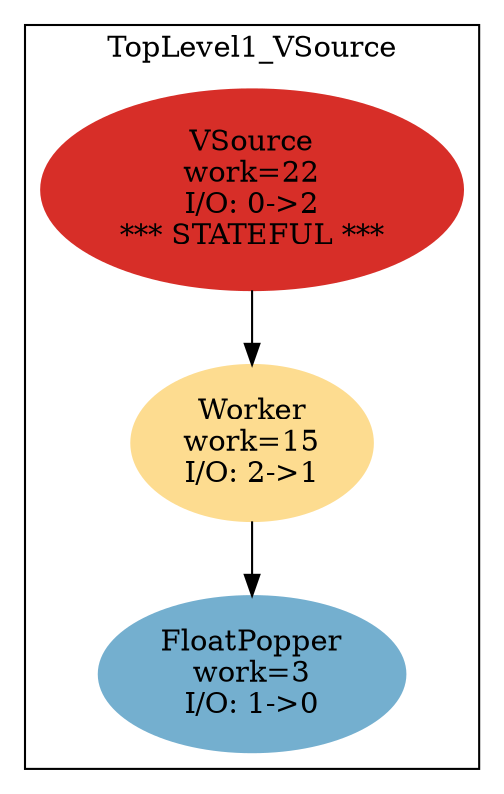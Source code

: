 digraph streamit {
size="6.5,9"
subgraph cluster_node1 {
 color = black

 label="TopLevel1_VSource";
node2 [ label="VSource\nwork=22\nI/O: 0->2\n*** STATEFUL ***" color="0.00555,0.81,0.84" style="filled" ]
node3 [ label="Worker\nwork=15\nI/O: 2->1" color="0.11666,0.43,0.99" style="filled" ]
node2 -> node3
node4 [ label="FloatPopper\nwork=3\nI/O: 1->0" color="0.55833,0.44,0.81" style="filled" ]
node3 -> node4
}
}
